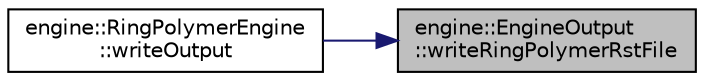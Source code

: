 digraph "engine::EngineOutput::writeRingPolymerRstFile"
{
 // LATEX_PDF_SIZE
  edge [fontname="Helvetica",fontsize="10",labelfontname="Helvetica",labelfontsize="10"];
  node [fontname="Helvetica",fontsize="10",shape=record];
  rankdir="RL";
  Node1 [label="engine::EngineOutput\l::writeRingPolymerRstFile",height=0.2,width=0.4,color="black", fillcolor="grey75", style="filled", fontcolor="black",tooltip="wrapper for ring polymer restart file output function"];
  Node1 -> Node2 [dir="back",color="midnightblue",fontsize="10",style="solid",fontname="Helvetica"];
  Node2 [label="engine::RingPolymerEngine\l::writeOutput",height=0.2,width=0.4,color="black", fillcolor="white", style="filled",URL="$classengine_1_1RingPolymerEngine.html#a8b69f899f66ca71b950aede2cff07756",tooltip="writes the ring polymer output files."];
}

